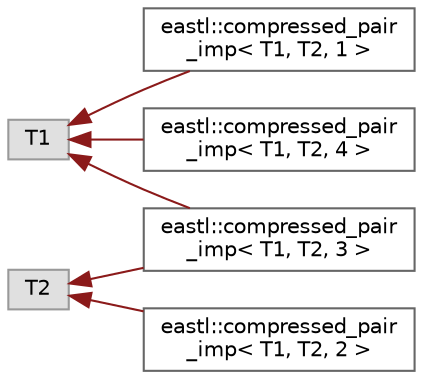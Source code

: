 digraph "类继承关系图"
{
 // LATEX_PDF_SIZE
  bgcolor="transparent";
  edge [fontname=Helvetica,fontsize=10,labelfontname=Helvetica,labelfontsize=10];
  node [fontname=Helvetica,fontsize=10,shape=box,height=0.2,width=0.4];
  rankdir="LR";
  Node0 [id="Node000000",label="T1",height=0.2,width=0.4,color="grey60", fillcolor="#E0E0E0", style="filled",tooltip=" "];
  Node0 -> Node1 [id="edge1663_Node000000_Node000001",dir="back",color="firebrick4",style="solid",tooltip=" "];
  Node1 [id="Node000001",label="eastl::compressed_pair\l_imp\< T1, T2, 1 \>",height=0.2,width=0.4,color="grey40", fillcolor="white", style="filled",URL="$classeastl_1_1compressed__pair__imp_3_01_t1_00_01_t2_00_011_01_4.html",tooltip=" "];
  Node0 -> Node2 [id="edge1664_Node000000_Node000002",dir="back",color="firebrick4",style="solid",tooltip=" "];
  Node2 [id="Node000002",label="eastl::compressed_pair\l_imp\< T1, T2, 3 \>",height=0.2,width=0.4,color="grey40", fillcolor="white", style="filled",URL="$classeastl_1_1compressed__pair__imp_3_01_t1_00_01_t2_00_013_01_4.html",tooltip=" "];
  Node0 -> Node5 [id="edge1665_Node000000_Node000005",dir="back",color="firebrick4",style="solid",tooltip=" "];
  Node5 [id="Node000005",label="eastl::compressed_pair\l_imp\< T1, T2, 4 \>",height=0.2,width=0.4,color="grey40", fillcolor="white", style="filled",URL="$classeastl_1_1compressed__pair__imp_3_01_t1_00_01_t2_00_014_01_4.html",tooltip=" "];
  Node3 [id="Node000003",label="T2",height=0.2,width=0.4,color="grey60", fillcolor="#E0E0E0", style="filled",tooltip=" "];
  Node3 -> Node4 [id="edge1666_Node000003_Node000004",dir="back",color="firebrick4",style="solid",tooltip=" "];
  Node4 [id="Node000004",label="eastl::compressed_pair\l_imp\< T1, T2, 2 \>",height=0.2,width=0.4,color="grey40", fillcolor="white", style="filled",URL="$classeastl_1_1compressed__pair__imp_3_01_t1_00_01_t2_00_012_01_4.html",tooltip=" "];
  Node3 -> Node2 [id="edge1667_Node000003_Node000002",dir="back",color="firebrick4",style="solid",tooltip=" "];
}
